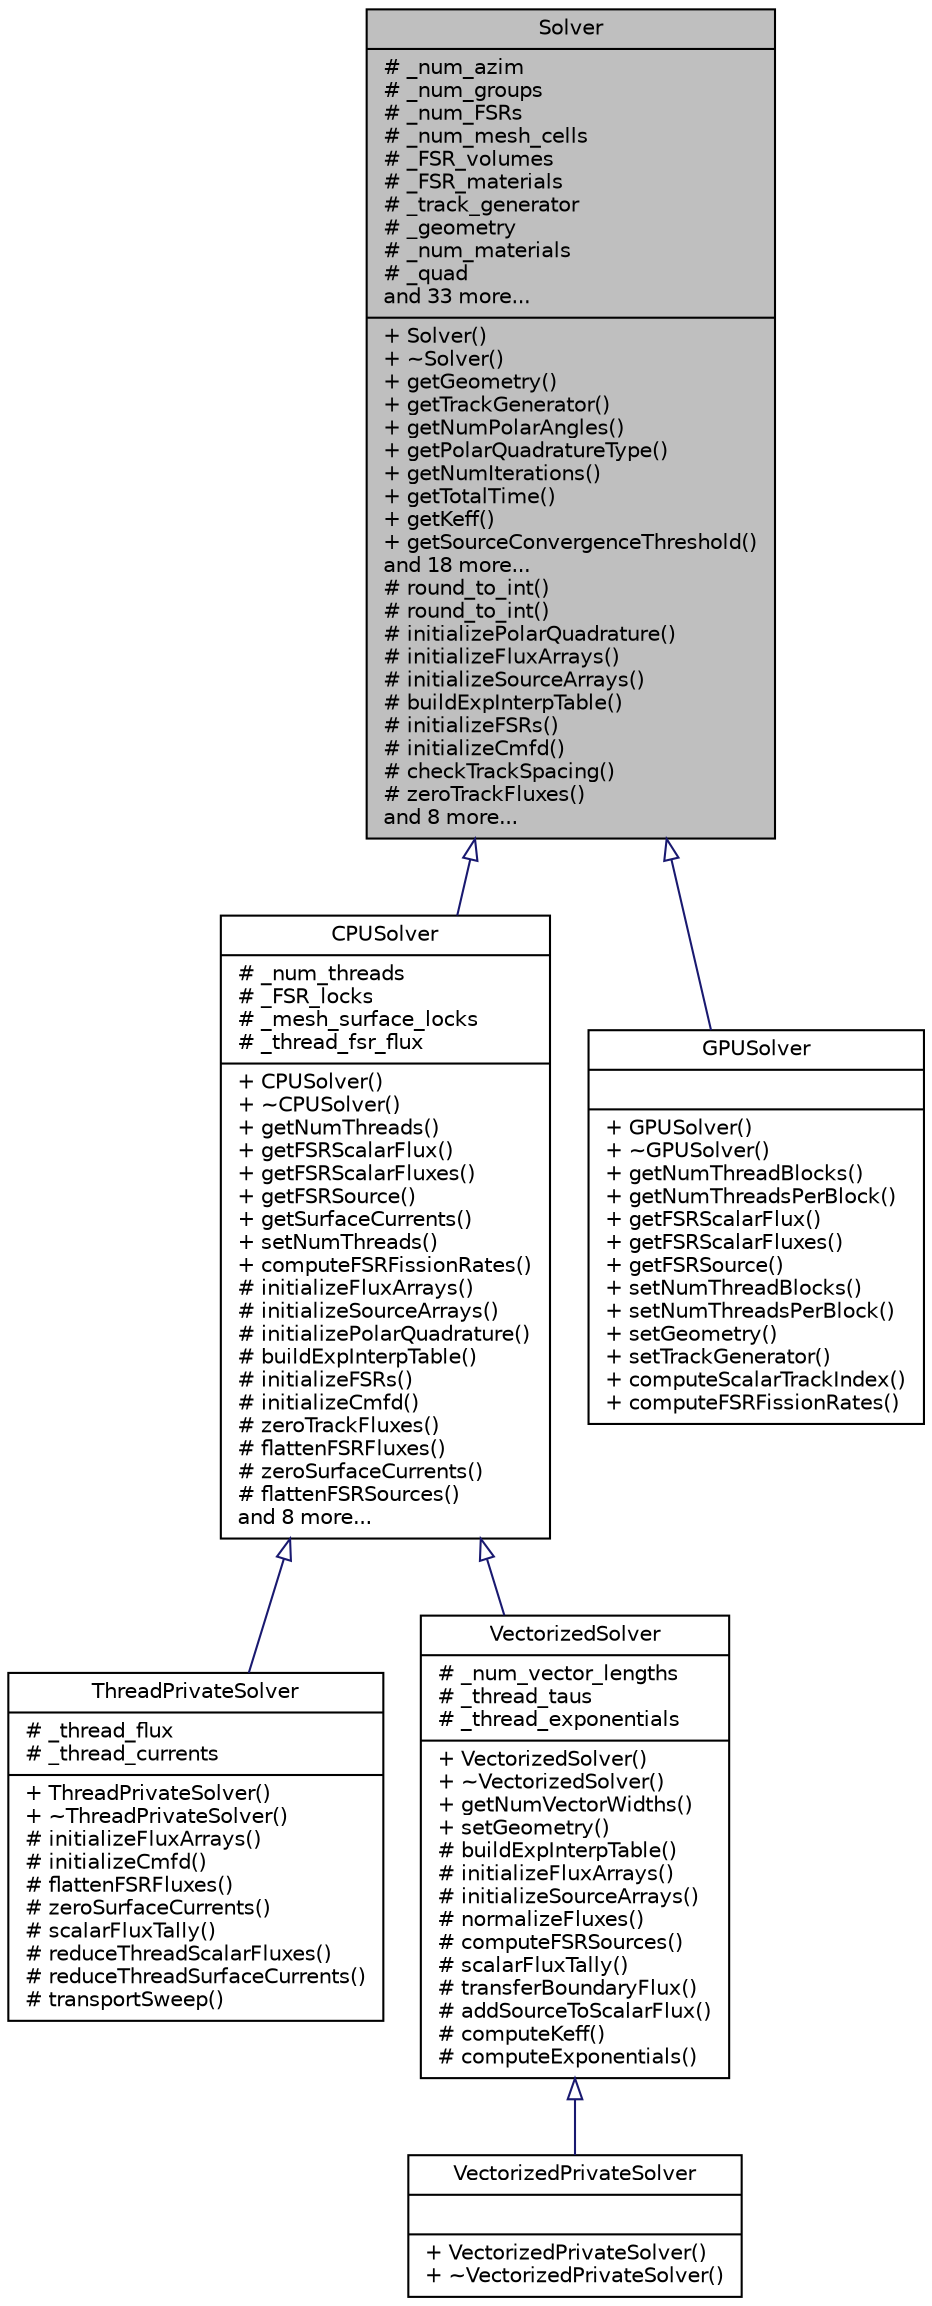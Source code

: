 digraph "Solver"
{
  edge [fontname="Helvetica",fontsize="10",labelfontname="Helvetica",labelfontsize="10"];
  node [fontname="Helvetica",fontsize="10",shape=record];
  Node1 [label="{Solver\n|# _num_azim\l# _num_groups\l# _num_FSRs\l# _num_mesh_cells\l# _FSR_volumes\l# _FSR_materials\l# _track_generator\l# _geometry\l# _num_materials\l# _quad\land 33 more...\l|+ Solver()\l+ ~Solver()\l+ getGeometry()\l+ getTrackGenerator()\l+ getNumPolarAngles()\l+ getPolarQuadratureType()\l+ getNumIterations()\l+ getTotalTime()\l+ getKeff()\l+ getSourceConvergenceThreshold()\land 18 more...\l# round_to_int()\l# round_to_int()\l# initializePolarQuadrature()\l# initializeFluxArrays()\l# initializeSourceArrays()\l# buildExpInterpTable()\l# initializeFSRs()\l# initializeCmfd()\l# checkTrackSpacing()\l# zeroTrackFluxes()\land 8 more...\l}",height=0.2,width=0.4,color="black", fillcolor="grey75", style="filled" fontcolor="black"];
  Node1 -> Node2 [dir="back",color="midnightblue",fontsize="10",style="solid",arrowtail="onormal",fontname="Helvetica"];
  Node2 [label="{CPUSolver\n|# _num_threads\l# _FSR_locks\l# _mesh_surface_locks\l# _thread_fsr_flux\l|+ CPUSolver()\l+ ~CPUSolver()\l+ getNumThreads()\l+ getFSRScalarFlux()\l+ getFSRScalarFluxes()\l+ getFSRSource()\l+ getSurfaceCurrents()\l+ setNumThreads()\l+ computeFSRFissionRates()\l# initializeFluxArrays()\l# initializeSourceArrays()\l# initializePolarQuadrature()\l# buildExpInterpTable()\l# initializeFSRs()\l# initializeCmfd()\l# zeroTrackFluxes()\l# flattenFSRFluxes()\l# zeroSurfaceCurrents()\l# flattenFSRSources()\land 8 more...\l}",height=0.2,width=0.4,color="black", fillcolor="white", style="filled",URL="$classCPUSolver.html",tooltip="This a subclass of the Solver class for multi-core CPUs using OpenMP multi-threading."];
  Node2 -> Node3 [dir="back",color="midnightblue",fontsize="10",style="solid",arrowtail="onormal",fontname="Helvetica"];
  Node3 [label="{ThreadPrivateSolver\n|# _thread_flux\l# _thread_currents\l|+ ThreadPrivateSolver()\l+ ~ThreadPrivateSolver()\l# initializeFluxArrays()\l# initializeCmfd()\l# flattenFSRFluxes()\l# zeroSurfaceCurrents()\l# scalarFluxTally()\l# reduceThreadScalarFluxes()\l# reduceThreadSurfaceCurrents()\l# transportSweep()\l}",height=0.2,width=0.4,color="black", fillcolor="white", style="filled",URL="$classThreadPrivateSolver.html",tooltip="This is a subclass of the CPUSolver which uses thread private arrays for the FSR scalar fluxes to min..."];
  Node2 -> Node4 [dir="back",color="midnightblue",fontsize="10",style="solid",arrowtail="onormal",fontname="Helvetica"];
  Node4 [label="{VectorizedSolver\n|# _num_vector_lengths\l# _thread_taus\l# _thread_exponentials\l|+ VectorizedSolver()\l+ ~VectorizedSolver()\l+ getNumVectorWidths()\l+ setGeometry()\l# buildExpInterpTable()\l# initializeFluxArrays()\l# initializeSourceArrays()\l# normalizeFluxes()\l# computeFSRSources()\l# scalarFluxTally()\l# transferBoundaryFlux()\l# addSourceToScalarFlux()\l# computeKeff()\l# computeExponentials()\l}",height=0.2,width=0.4,color="black", fillcolor="white", style="filled",URL="$classVectorizedSolver.html",tooltip="This is a subclass of the CPUSolver class which uses memory-aligned data structures and Intel&#39;s auto-..."];
  Node4 -> Node5 [dir="back",color="midnightblue",fontsize="10",style="solid",arrowtail="onormal",fontname="Helvetica"];
  Node5 [label="{VectorizedPrivateSolver\n||+ VectorizedPrivateSolver()\l+ ~VectorizedPrivateSolver()\l}",height=0.2,width=0.4,color="black", fillcolor="white", style="filled",URL="$classVectorizedPrivateSolver.html",tooltip="This is a subclass of the VectorizedSolver class. This class uses a thread private array for FSR scal..."];
  Node1 -> Node6 [dir="back",color="midnightblue",fontsize="10",style="solid",arrowtail="onormal",fontname="Helvetica"];
  Node6 [label="{GPUSolver\n||+ GPUSolver()\l+ ~GPUSolver()\l+ getNumThreadBlocks()\l+ getNumThreadsPerBlock()\l+ getFSRScalarFlux()\l+ getFSRScalarFluxes()\l+ getFSRSource()\l+ setNumThreadBlocks()\l+ setNumThreadsPerBlock()\l+ setGeometry()\l+ setTrackGenerator()\l+ computeScalarTrackIndex()\l+ computeFSRFissionRates()\l}",height=0.2,width=0.4,color="black", fillcolor="white", style="filled",URL="$classGPUSolver.html",tooltip="This a subclass of the Solver class for NVIDIA Graphics Processing Units (GPUs)."];
}
